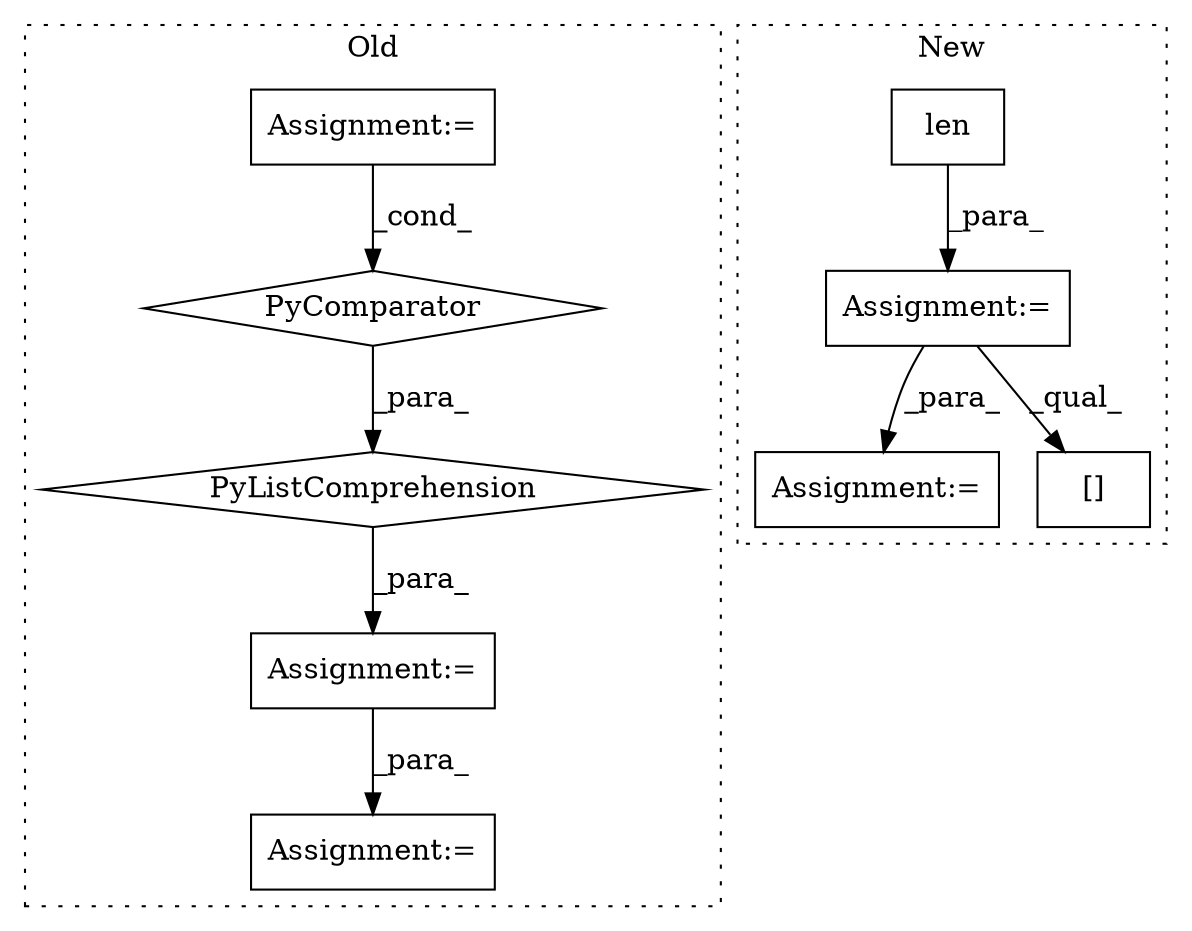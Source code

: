 digraph G {
subgraph cluster0 {
1 [label="PyComparator" a="113" s="1352" l="23" shape="diamond"];
3 [label="Assignment:=" a="7" s="1352" l="23" shape="box"];
4 [label="PyListComprehension" a="109" s="1253" l="130" shape="diamond"];
5 [label="Assignment:=" a="7" s="1962" l="24" shape="box"];
7 [label="Assignment:=" a="7" s="1227" l="1" shape="box"];
label = "Old";
style="dotted";
}
subgraph cluster1 {
2 [label="len" a="32" s="1225,1235" l="4,1" shape="box"];
6 [label="Assignment:=" a="7" s="1207" l="1" shape="box"];
8 [label="Assignment:=" a="7" s="2055,2146" l="64,2" shape="box"];
9 [label="[]" a="2" s="1989,2033" l="26,1" shape="box"];
label = "New";
style="dotted";
}
1 -> 4 [label="_para_"];
2 -> 6 [label="_para_"];
3 -> 1 [label="_cond_"];
4 -> 7 [label="_para_"];
6 -> 9 [label="_qual_"];
6 -> 8 [label="_para_"];
7 -> 5 [label="_para_"];
}